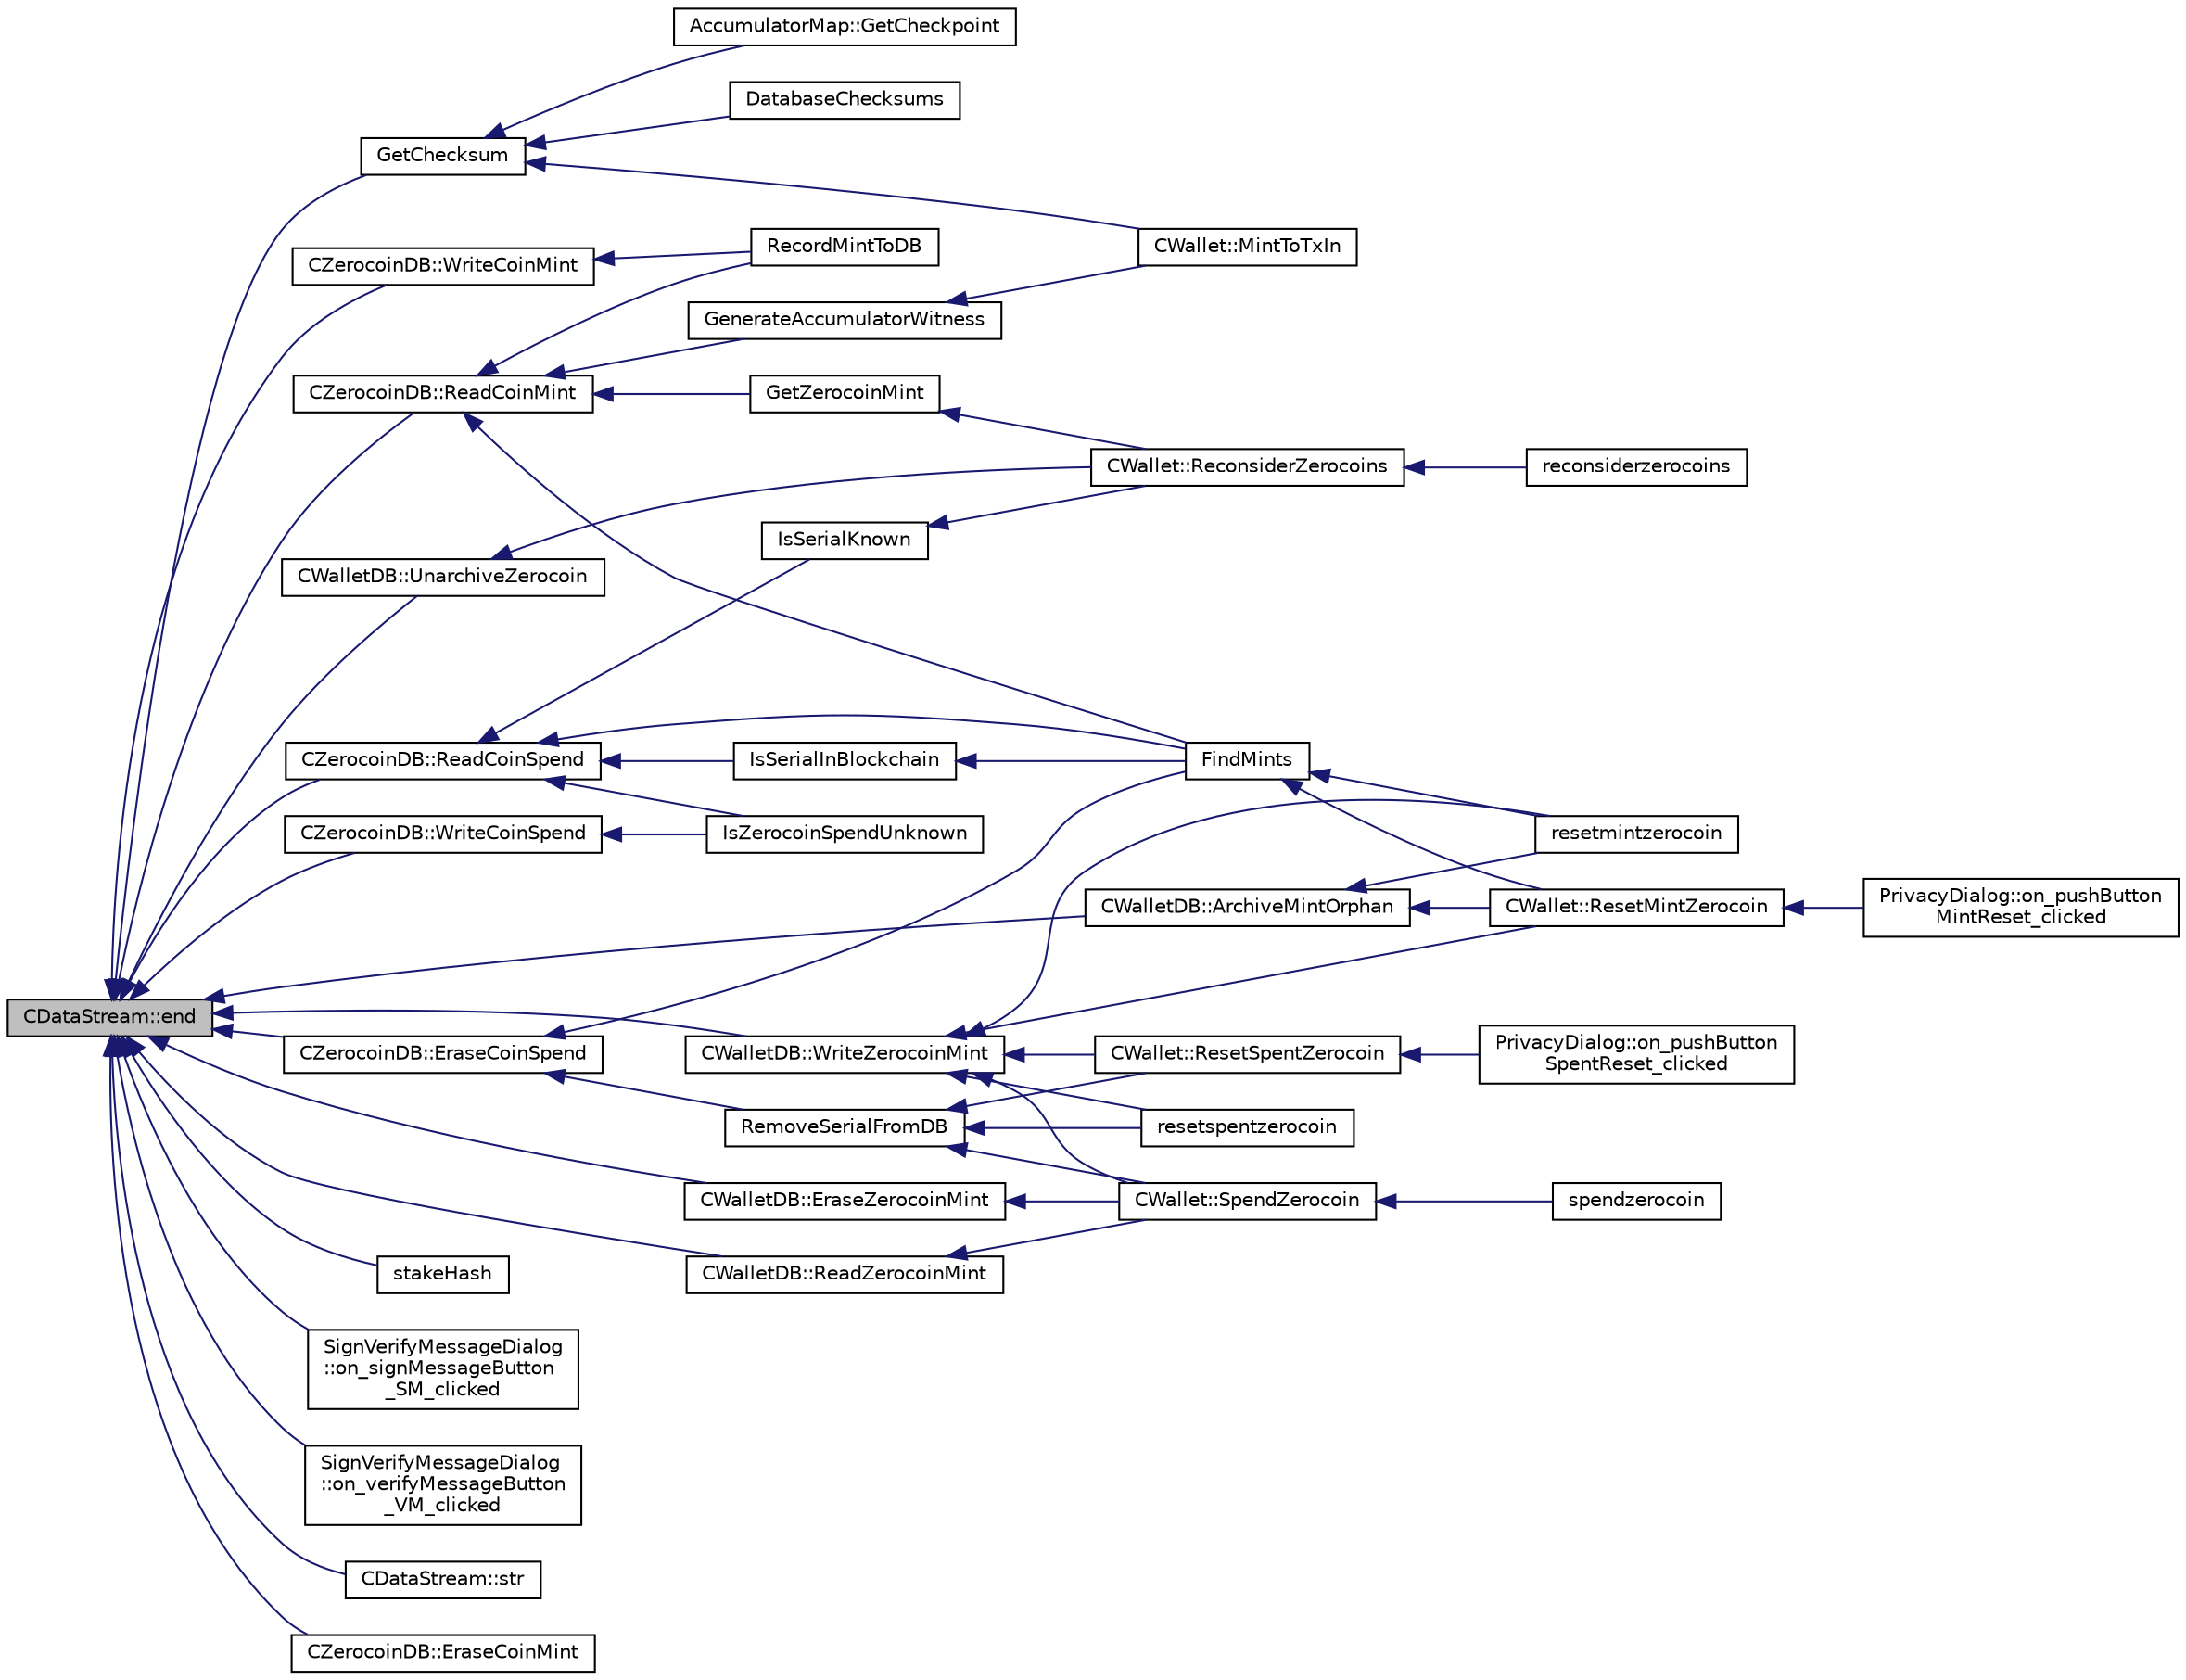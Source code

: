 digraph "CDataStream::end"
{
  edge [fontname="Helvetica",fontsize="10",labelfontname="Helvetica",labelfontsize="10"];
  node [fontname="Helvetica",fontsize="10",shape=record];
  rankdir="LR";
  Node101 [label="CDataStream::end",height=0.2,width=0.4,color="black", fillcolor="grey75", style="filled", fontcolor="black"];
  Node101 -> Node102 [dir="back",color="midnightblue",fontsize="10",style="solid",fontname="Helvetica"];
  Node102 [label="GetChecksum",height=0.2,width=0.4,color="black", fillcolor="white", style="filled",URL="$accumulators_8h.html#aed00f91e4032e74967411fdee5121d71"];
  Node102 -> Node103 [dir="back",color="midnightblue",fontsize="10",style="solid",fontname="Helvetica"];
  Node103 [label="AccumulatorMap::GetCheckpoint",height=0.2,width=0.4,color="black", fillcolor="white", style="filled",URL="$class_accumulator_map.html#ad5fc3075ad1492f352266a287d8282ef"];
  Node102 -> Node104 [dir="back",color="midnightblue",fontsize="10",style="solid",fontname="Helvetica"];
  Node104 [label="DatabaseChecksums",height=0.2,width=0.4,color="black", fillcolor="white", style="filled",URL="$accumulators_8cpp.html#a6a1c27832edd01320bb4e30718058335"];
  Node102 -> Node105 [dir="back",color="midnightblue",fontsize="10",style="solid",fontname="Helvetica"];
  Node105 [label="CWallet::MintToTxIn",height=0.2,width=0.4,color="black", fillcolor="white", style="filled",URL="$class_c_wallet.html#a5b32d86806615c59f15431f300f0c729"];
  Node101 -> Node106 [dir="back",color="midnightblue",fontsize="10",style="solid",fontname="Helvetica"];
  Node106 [label="stakeHash",height=0.2,width=0.4,color="black", fillcolor="white", style="filled",URL="$kernel_8h.html#a7a80cea8e1c91816cf29236aa042522a"];
  Node101 -> Node107 [dir="back",color="midnightblue",fontsize="10",style="solid",fontname="Helvetica"];
  Node107 [label="SignVerifyMessageDialog\l::on_signMessageButton\l_SM_clicked",height=0.2,width=0.4,color="black", fillcolor="white", style="filled",URL="$class_sign_verify_message_dialog.html#a2ef91b4ace68d63ab1c1d3cc6c13b5f9"];
  Node101 -> Node108 [dir="back",color="midnightblue",fontsize="10",style="solid",fontname="Helvetica"];
  Node108 [label="SignVerifyMessageDialog\l::on_verifyMessageButton\l_VM_clicked",height=0.2,width=0.4,color="black", fillcolor="white", style="filled",URL="$class_sign_verify_message_dialog.html#ae37dec200b27f23c409221511447ae1e"];
  Node101 -> Node109 [dir="back",color="midnightblue",fontsize="10",style="solid",fontname="Helvetica"];
  Node109 [label="CDataStream::str",height=0.2,width=0.4,color="black", fillcolor="white", style="filled",URL="$class_c_data_stream.html#aac770a2b809917189c4476ee899b2d8b"];
  Node101 -> Node110 [dir="back",color="midnightblue",fontsize="10",style="solid",fontname="Helvetica"];
  Node110 [label="CZerocoinDB::WriteCoinMint",height=0.2,width=0.4,color="black", fillcolor="white", style="filled",URL="$class_c_zerocoin_d_b.html#a58b78fd953536c0ad59e5193bcffabe7"];
  Node110 -> Node111 [dir="back",color="midnightblue",fontsize="10",style="solid",fontname="Helvetica"];
  Node111 [label="RecordMintToDB",height=0.2,width=0.4,color="black", fillcolor="white", style="filled",URL="$main_8cpp.html#a75bbd03139d5875f7082461617b46bb4",tooltip="zerocoin transaction checks "];
  Node101 -> Node112 [dir="back",color="midnightblue",fontsize="10",style="solid",fontname="Helvetica"];
  Node112 [label="CZerocoinDB::ReadCoinMint",height=0.2,width=0.4,color="black", fillcolor="white", style="filled",URL="$class_c_zerocoin_d_b.html#a90b0f4aecbbbe57b1b9cad6e1c37ec15"];
  Node112 -> Node113 [dir="back",color="midnightblue",fontsize="10",style="solid",fontname="Helvetica"];
  Node113 [label="GenerateAccumulatorWitness",height=0.2,width=0.4,color="black", fillcolor="white", style="filled",URL="$accumulators_8cpp.html#a23063579a58f9166ec6acc28bc08b752"];
  Node113 -> Node105 [dir="back",color="midnightblue",fontsize="10",style="solid",fontname="Helvetica"];
  Node112 -> Node114 [dir="back",color="midnightblue",fontsize="10",style="solid",fontname="Helvetica"];
  Node114 [label="FindMints",height=0.2,width=0.4,color="black", fillcolor="white", style="filled",URL="$main_8h.html#a5bdf923beb5f3417fd033c28216b6acb"];
  Node114 -> Node115 [dir="back",color="midnightblue",fontsize="10",style="solid",fontname="Helvetica"];
  Node115 [label="resetmintzerocoin",height=0.2,width=0.4,color="black", fillcolor="white", style="filled",URL="$rpcwallet_8cpp.html#a9336d9bdaa3e1ebb98fb2cc6fdef1d9b"];
  Node114 -> Node116 [dir="back",color="midnightblue",fontsize="10",style="solid",fontname="Helvetica"];
  Node116 [label="CWallet::ResetMintZerocoin",height=0.2,width=0.4,color="black", fillcolor="white", style="filled",URL="$class_c_wallet.html#a48b81fb27683fe4693a7385909dcd391"];
  Node116 -> Node117 [dir="back",color="midnightblue",fontsize="10",style="solid",fontname="Helvetica"];
  Node117 [label="PrivacyDialog::on_pushButton\lMintReset_clicked",height=0.2,width=0.4,color="black", fillcolor="white", style="filled",URL="$class_privacy_dialog.html#a1a50924516087ce5810b2b2831567a31"];
  Node112 -> Node118 [dir="back",color="midnightblue",fontsize="10",style="solid",fontname="Helvetica"];
  Node118 [label="GetZerocoinMint",height=0.2,width=0.4,color="black", fillcolor="white", style="filled",URL="$main_8h.html#a3f62765d55fbf355a90dc5160cde5bd6"];
  Node118 -> Node119 [dir="back",color="midnightblue",fontsize="10",style="solid",fontname="Helvetica"];
  Node119 [label="CWallet::ReconsiderZerocoins",height=0.2,width=0.4,color="black", fillcolor="white", style="filled",URL="$class_c_wallet.html#ae0d869b52e1efd245bd5fcbbff925531"];
  Node119 -> Node120 [dir="back",color="midnightblue",fontsize="10",style="solid",fontname="Helvetica"];
  Node120 [label="reconsiderzerocoins",height=0.2,width=0.4,color="black", fillcolor="white", style="filled",URL="$rpcwallet_8cpp.html#a2e2e1892b694084c83714431479f5c7a"];
  Node112 -> Node111 [dir="back",color="midnightblue",fontsize="10",style="solid",fontname="Helvetica"];
  Node101 -> Node121 [dir="back",color="midnightblue",fontsize="10",style="solid",fontname="Helvetica"];
  Node121 [label="CZerocoinDB::EraseCoinMint",height=0.2,width=0.4,color="black", fillcolor="white", style="filled",URL="$class_c_zerocoin_d_b.html#acdef7b13610bd8f4ad5f4a3d5b314e33"];
  Node101 -> Node122 [dir="back",color="midnightblue",fontsize="10",style="solid",fontname="Helvetica"];
  Node122 [label="CZerocoinDB::WriteCoinSpend",height=0.2,width=0.4,color="black", fillcolor="white", style="filled",URL="$class_c_zerocoin_d_b.html#a8beb2643c918d7493f0fa3f773781b21"];
  Node122 -> Node123 [dir="back",color="midnightblue",fontsize="10",style="solid",fontname="Helvetica"];
  Node123 [label="IsZerocoinSpendUnknown",height=0.2,width=0.4,color="black", fillcolor="white", style="filled",URL="$main_8cpp.html#a637dff8c0434cbe7170e3e799d64fad7"];
  Node101 -> Node124 [dir="back",color="midnightblue",fontsize="10",style="solid",fontname="Helvetica"];
  Node124 [label="CZerocoinDB::ReadCoinSpend",height=0.2,width=0.4,color="black", fillcolor="white", style="filled",URL="$class_c_zerocoin_d_b.html#abd5c1b53d5ed33d4196010e51e2b8cbb"];
  Node124 -> Node114 [dir="back",color="midnightblue",fontsize="10",style="solid",fontname="Helvetica"];
  Node124 -> Node125 [dir="back",color="midnightblue",fontsize="10",style="solid",fontname="Helvetica"];
  Node125 [label="IsSerialKnown",height=0.2,width=0.4,color="black", fillcolor="white", style="filled",URL="$main_8h.html#a42a7565c77e2237490c244e5485b59c8"];
  Node125 -> Node119 [dir="back",color="midnightblue",fontsize="10",style="solid",fontname="Helvetica"];
  Node124 -> Node126 [dir="back",color="midnightblue",fontsize="10",style="solid",fontname="Helvetica"];
  Node126 [label="IsSerialInBlockchain",height=0.2,width=0.4,color="black", fillcolor="white", style="filled",URL="$main_8h.html#a1a986f7c3a557068daa8fa72f7daf3e6"];
  Node126 -> Node114 [dir="back",color="midnightblue",fontsize="10",style="solid",fontname="Helvetica"];
  Node124 -> Node123 [dir="back",color="midnightblue",fontsize="10",style="solid",fontname="Helvetica"];
  Node101 -> Node127 [dir="back",color="midnightblue",fontsize="10",style="solid",fontname="Helvetica"];
  Node127 [label="CZerocoinDB::EraseCoinSpend",height=0.2,width=0.4,color="black", fillcolor="white", style="filled",URL="$class_c_zerocoin_d_b.html#ae370638a6807897728027a73e46fa090"];
  Node127 -> Node114 [dir="back",color="midnightblue",fontsize="10",style="solid",fontname="Helvetica"];
  Node127 -> Node128 [dir="back",color="midnightblue",fontsize="10",style="solid",fontname="Helvetica"];
  Node128 [label="RemoveSerialFromDB",height=0.2,width=0.4,color="black", fillcolor="white", style="filled",URL="$main_8h.html#acdc8648fd00624d953abc82f9ca4c9b2"];
  Node128 -> Node129 [dir="back",color="midnightblue",fontsize="10",style="solid",fontname="Helvetica"];
  Node129 [label="resetspentzerocoin",height=0.2,width=0.4,color="black", fillcolor="white", style="filled",URL="$rpcwallet_8cpp.html#afb44b523a9bdf20668ec1e8f2161aa1a"];
  Node128 -> Node130 [dir="back",color="midnightblue",fontsize="10",style="solid",fontname="Helvetica"];
  Node130 [label="CWallet::ResetSpentZerocoin",height=0.2,width=0.4,color="black", fillcolor="white", style="filled",URL="$class_c_wallet.html#abc70af84f54700a62cf8ef530f6faaaa"];
  Node130 -> Node131 [dir="back",color="midnightblue",fontsize="10",style="solid",fontname="Helvetica"];
  Node131 [label="PrivacyDialog::on_pushButton\lSpentReset_clicked",height=0.2,width=0.4,color="black", fillcolor="white", style="filled",URL="$class_privacy_dialog.html#a4bbf07a37a93225e0ef7806d77ff3264"];
  Node128 -> Node132 [dir="back",color="midnightblue",fontsize="10",style="solid",fontname="Helvetica"];
  Node132 [label="CWallet::SpendZerocoin",height=0.2,width=0.4,color="black", fillcolor="white", style="filled",URL="$class_c_wallet.html#aedd0ae4e683ee642272e170b7afd33fe"];
  Node132 -> Node133 [dir="back",color="midnightblue",fontsize="10",style="solid",fontname="Helvetica"];
  Node133 [label="spendzerocoin",height=0.2,width=0.4,color="black", fillcolor="white", style="filled",URL="$rpcwallet_8cpp.html#adea64c692ec279a1a3a2c9143f264955"];
  Node101 -> Node134 [dir="back",color="midnightblue",fontsize="10",style="solid",fontname="Helvetica"];
  Node134 [label="CWalletDB::WriteZerocoinMint",height=0.2,width=0.4,color="black", fillcolor="white", style="filled",URL="$class_c_wallet_d_b.html#a2464550fd457eb078a44077e5b416e9a"];
  Node134 -> Node115 [dir="back",color="midnightblue",fontsize="10",style="solid",fontname="Helvetica"];
  Node134 -> Node129 [dir="back",color="midnightblue",fontsize="10",style="solid",fontname="Helvetica"];
  Node134 -> Node116 [dir="back",color="midnightblue",fontsize="10",style="solid",fontname="Helvetica"];
  Node134 -> Node130 [dir="back",color="midnightblue",fontsize="10",style="solid",fontname="Helvetica"];
  Node134 -> Node132 [dir="back",color="midnightblue",fontsize="10",style="solid",fontname="Helvetica"];
  Node101 -> Node135 [dir="back",color="midnightblue",fontsize="10",style="solid",fontname="Helvetica"];
  Node135 [label="CWalletDB::ReadZerocoinMint",height=0.2,width=0.4,color="black", fillcolor="white", style="filled",URL="$class_c_wallet_d_b.html#a04e3ab47dad300153ec8acef739e311d"];
  Node135 -> Node132 [dir="back",color="midnightblue",fontsize="10",style="solid",fontname="Helvetica"];
  Node101 -> Node136 [dir="back",color="midnightblue",fontsize="10",style="solid",fontname="Helvetica"];
  Node136 [label="CWalletDB::EraseZerocoinMint",height=0.2,width=0.4,color="black", fillcolor="white", style="filled",URL="$class_c_wallet_d_b.html#a50277c729cfe9c74ada9348940555ca7"];
  Node136 -> Node132 [dir="back",color="midnightblue",fontsize="10",style="solid",fontname="Helvetica"];
  Node101 -> Node137 [dir="back",color="midnightblue",fontsize="10",style="solid",fontname="Helvetica"];
  Node137 [label="CWalletDB::ArchiveMintOrphan",height=0.2,width=0.4,color="black", fillcolor="white", style="filled",URL="$class_c_wallet_d_b.html#a77aae06150b1eef721d471a454666df0"];
  Node137 -> Node115 [dir="back",color="midnightblue",fontsize="10",style="solid",fontname="Helvetica"];
  Node137 -> Node116 [dir="back",color="midnightblue",fontsize="10",style="solid",fontname="Helvetica"];
  Node101 -> Node138 [dir="back",color="midnightblue",fontsize="10",style="solid",fontname="Helvetica"];
  Node138 [label="CWalletDB::UnarchiveZerocoin",height=0.2,width=0.4,color="black", fillcolor="white", style="filled",URL="$class_c_wallet_d_b.html#a14f4aec1c9be3a6961f5c22b020395f5"];
  Node138 -> Node119 [dir="back",color="midnightblue",fontsize="10",style="solid",fontname="Helvetica"];
}
